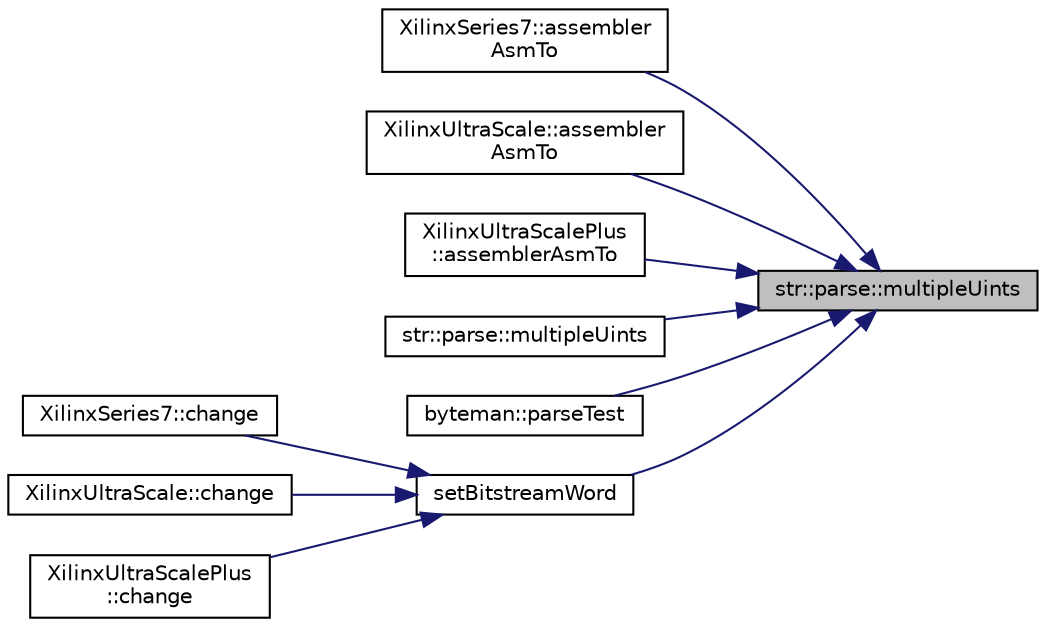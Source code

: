 digraph "str::parse::multipleUints"
{
 // INTERACTIVE_SVG=YES
 // LATEX_PDF_SIZE
  edge [fontname="Helvetica",fontsize="10",labelfontname="Helvetica",labelfontsize="10"];
  node [fontname="Helvetica",fontsize="10",shape=record];
  rankdir="RL";
  Node1 [label="str::parse::multipleUints",height=0.2,width=0.4,color="black", fillcolor="grey75", style="filled", fontcolor="black",tooltip=" "];
  Node1 -> Node2 [dir="back",color="midnightblue",fontsize="10",style="solid",fontname="Helvetica"];
  Node2 [label="XilinxSeries7::assembler\lAsmTo",height=0.2,width=0.4,color="black", fillcolor="white", style="filled",URL="$classXilinxSeries7.html#a55408605598e79ef1e48420adf6848dd",tooltip=" "];
  Node1 -> Node3 [dir="back",color="midnightblue",fontsize="10",style="solid",fontname="Helvetica"];
  Node3 [label="XilinxUltraScale::assembler\lAsmTo",height=0.2,width=0.4,color="black", fillcolor="white", style="filled",URL="$classXilinxUltraScale.html#afc4e9db4c8bcd178dc5cdbb383973051",tooltip=" "];
  Node1 -> Node4 [dir="back",color="midnightblue",fontsize="10",style="solid",fontname="Helvetica"];
  Node4 [label="XilinxUltraScalePlus\l::assemblerAsmTo",height=0.2,width=0.4,color="black", fillcolor="white", style="filled",URL="$classXilinxUltraScalePlus.html#a7f5dd1945da9b8e8624369beb36c403d",tooltip=" "];
  Node1 -> Node5 [dir="back",color="midnightblue",fontsize="10",style="solid",fontname="Helvetica"];
  Node5 [label="str::parse::multipleUints",height=0.2,width=0.4,color="black", fillcolor="white", style="filled",URL="$namespacestr_1_1parse.html#a6fcefb77aebef569c471e956e97e114b",tooltip="Parses stringstream ss for uint32_t values, that are returned into x, args."];
  Node1 -> Node6 [dir="back",color="midnightblue",fontsize="10",style="solid",fontname="Helvetica"];
  Node6 [label="byteman::parseTest",height=0.2,width=0.4,color="black", fillcolor="white", style="filled",URL="$classbyteman.html#aa45fc307adf7d0cea059ca8664c8df51",tooltip=" "];
  Node1 -> Node7 [dir="back",color="midnightblue",fontsize="10",style="solid",fontname="Helvetica"];
  Node7 [label="setBitstreamWord",height=0.2,width=0.4,color="black", fillcolor="white", style="filled",URL="$inlineChange_8h.html#ab5065ae8dd1a442d7056c84f70642bd6",tooltip=" "];
  Node7 -> Node8 [dir="back",color="midnightblue",fontsize="10",style="solid",fontname="Helvetica"];
  Node8 [label="XilinxSeries7::change",height=0.2,width=0.4,color="black", fillcolor="white", style="filled",URL="$classXilinxSeries7.html#a341729914076ebc445699425c51037ba",tooltip=" "];
  Node7 -> Node9 [dir="back",color="midnightblue",fontsize="10",style="solid",fontname="Helvetica"];
  Node9 [label="XilinxUltraScale::change",height=0.2,width=0.4,color="black", fillcolor="white", style="filled",URL="$classXilinxUltraScale.html#a6fd473ac494b897805e5628817b833ba",tooltip=" "];
  Node7 -> Node10 [dir="back",color="midnightblue",fontsize="10",style="solid",fontname="Helvetica"];
  Node10 [label="XilinxUltraScalePlus\l::change",height=0.2,width=0.4,color="black", fillcolor="white", style="filled",URL="$classXilinxUltraScalePlus.html#a8d1c488a56dac4290a90e5718ce2e0be",tooltip=" "];
}
